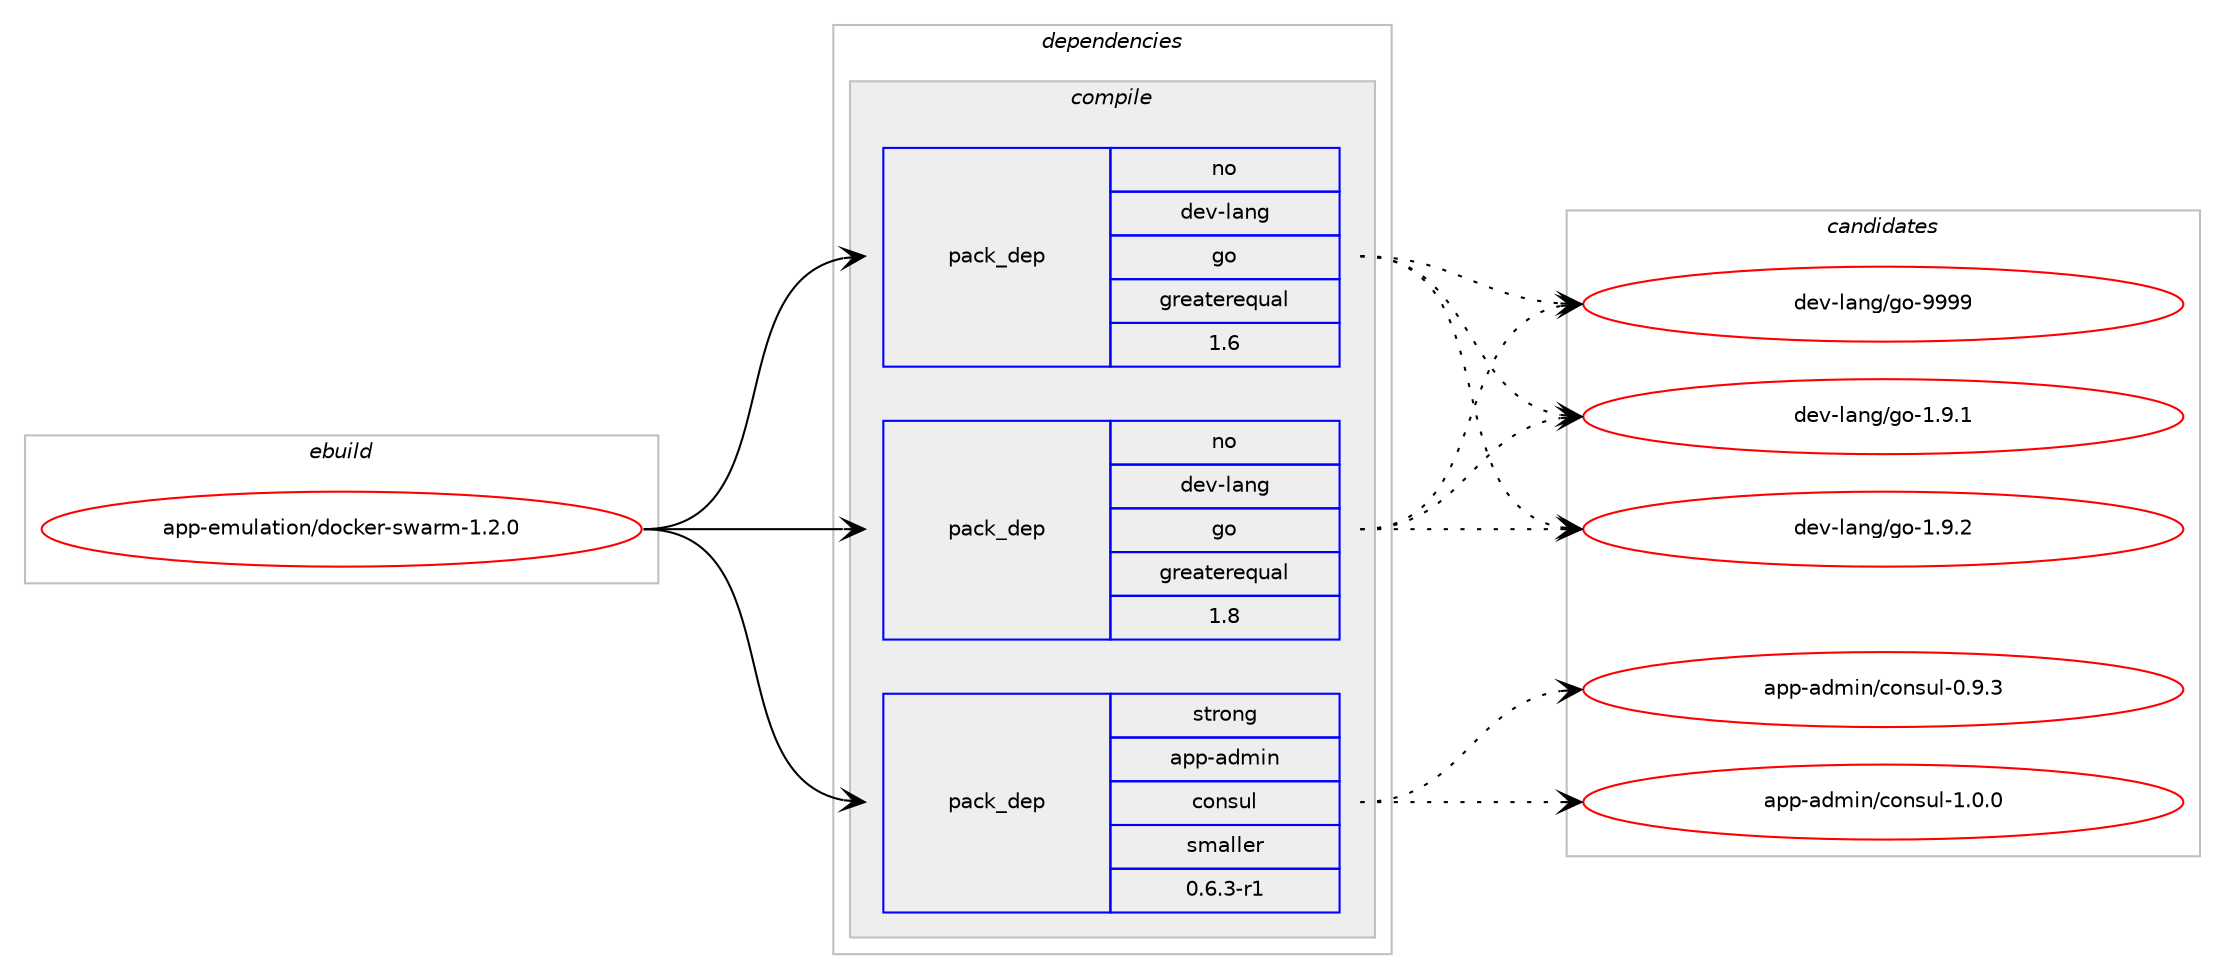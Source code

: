 digraph prolog {

# *************
# Graph options
# *************

newrank=true;
concentrate=true;
compound=true;
graph [rankdir=LR,fontname=Helvetica,fontsize=10,ranksep=1.5];#, ranksep=2.5, nodesep=0.2];
edge  [arrowhead=vee];
node  [fontname=Helvetica,fontsize=10];

# **********
# The ebuild
# **********

subgraph cluster_leftcol {
color=gray;
rank=same;
label=<<i>ebuild</i>>;
id [label="app-emulation/docker-swarm-1.2.0", color=red, width=4, href="../app-emulation/docker-swarm-1.2.0.svg"];
}

# ****************
# The dependencies
# ****************

subgraph cluster_midcol {
color=gray;
label=<<i>dependencies</i>>;
subgraph cluster_compile {
fillcolor="#eeeeee";
style=filled;
label=<<i>compile</i>>;
subgraph pack15990 {
dependency21683 [label=<<TABLE BORDER="0" CELLBORDER="1" CELLSPACING="0" CELLPADDING="4" WIDTH="220"><TR><TD ROWSPAN="6" CELLPADDING="30">pack_dep</TD></TR><TR><TD WIDTH="110">no</TD></TR><TR><TD>dev-lang</TD></TR><TR><TD>go</TD></TR><TR><TD>greaterequal</TD></TR><TR><TD>1.6</TD></TR></TABLE>>, shape=none, color=blue];
}
id:e -> dependency21683:w [weight=20,style="solid",arrowhead="vee"];
subgraph pack15991 {
dependency21684 [label=<<TABLE BORDER="0" CELLBORDER="1" CELLSPACING="0" CELLPADDING="4" WIDTH="220"><TR><TD ROWSPAN="6" CELLPADDING="30">pack_dep</TD></TR><TR><TD WIDTH="110">no</TD></TR><TR><TD>dev-lang</TD></TR><TR><TD>go</TD></TR><TR><TD>greaterequal</TD></TR><TR><TD>1.8</TD></TR></TABLE>>, shape=none, color=blue];
}
id:e -> dependency21684:w [weight=20,style="solid",arrowhead="vee"];
subgraph pack15992 {
dependency21685 [label=<<TABLE BORDER="0" CELLBORDER="1" CELLSPACING="0" CELLPADDING="4" WIDTH="220"><TR><TD ROWSPAN="6" CELLPADDING="30">pack_dep</TD></TR><TR><TD WIDTH="110">strong</TD></TR><TR><TD>app-admin</TD></TR><TR><TD>consul</TD></TR><TR><TD>smaller</TD></TR><TR><TD>0.6.3-r1</TD></TR></TABLE>>, shape=none, color=blue];
}
id:e -> dependency21685:w [weight=20,style="solid",arrowhead="vee"];
}
subgraph cluster_compileandrun {
fillcolor="#eeeeee";
style=filled;
label=<<i>compile and run</i>>;
}
subgraph cluster_run {
fillcolor="#eeeeee";
style=filled;
label=<<i>run</i>>;
}
}

# **************
# The candidates
# **************

subgraph cluster_choices {
rank=same;
color=gray;
label=<<i>candidates</i>>;

subgraph choice15990 {
color=black;
nodesep=1;
choice100101118451089711010347103111454946574649 [label="dev-lang/go-1.9.1", color=red, width=4,href="../dev-lang/go-1.9.1.svg"];
choice100101118451089711010347103111454946574650 [label="dev-lang/go-1.9.2", color=red, width=4,href="../dev-lang/go-1.9.2.svg"];
choice1001011184510897110103471031114557575757 [label="dev-lang/go-9999", color=red, width=4,href="../dev-lang/go-9999.svg"];
dependency21683:e -> choice100101118451089711010347103111454946574649:w [style=dotted,weight="100"];
dependency21683:e -> choice100101118451089711010347103111454946574650:w [style=dotted,weight="100"];
dependency21683:e -> choice1001011184510897110103471031114557575757:w [style=dotted,weight="100"];
}
subgraph choice15991 {
color=black;
nodesep=1;
choice100101118451089711010347103111454946574649 [label="dev-lang/go-1.9.1", color=red, width=4,href="../dev-lang/go-1.9.1.svg"];
choice100101118451089711010347103111454946574650 [label="dev-lang/go-1.9.2", color=red, width=4,href="../dev-lang/go-1.9.2.svg"];
choice1001011184510897110103471031114557575757 [label="dev-lang/go-9999", color=red, width=4,href="../dev-lang/go-9999.svg"];
dependency21684:e -> choice100101118451089711010347103111454946574649:w [style=dotted,weight="100"];
dependency21684:e -> choice100101118451089711010347103111454946574650:w [style=dotted,weight="100"];
dependency21684:e -> choice1001011184510897110103471031114557575757:w [style=dotted,weight="100"];
}
subgraph choice15992 {
color=black;
nodesep=1;
choice9711211245971001091051104799111110115117108454846574651 [label="app-admin/consul-0.9.3", color=red, width=4,href="../app-admin/consul-0.9.3.svg"];
choice9711211245971001091051104799111110115117108454946484648 [label="app-admin/consul-1.0.0", color=red, width=4,href="../app-admin/consul-1.0.0.svg"];
dependency21685:e -> choice9711211245971001091051104799111110115117108454846574651:w [style=dotted,weight="100"];
dependency21685:e -> choice9711211245971001091051104799111110115117108454946484648:w [style=dotted,weight="100"];
}
}

}
